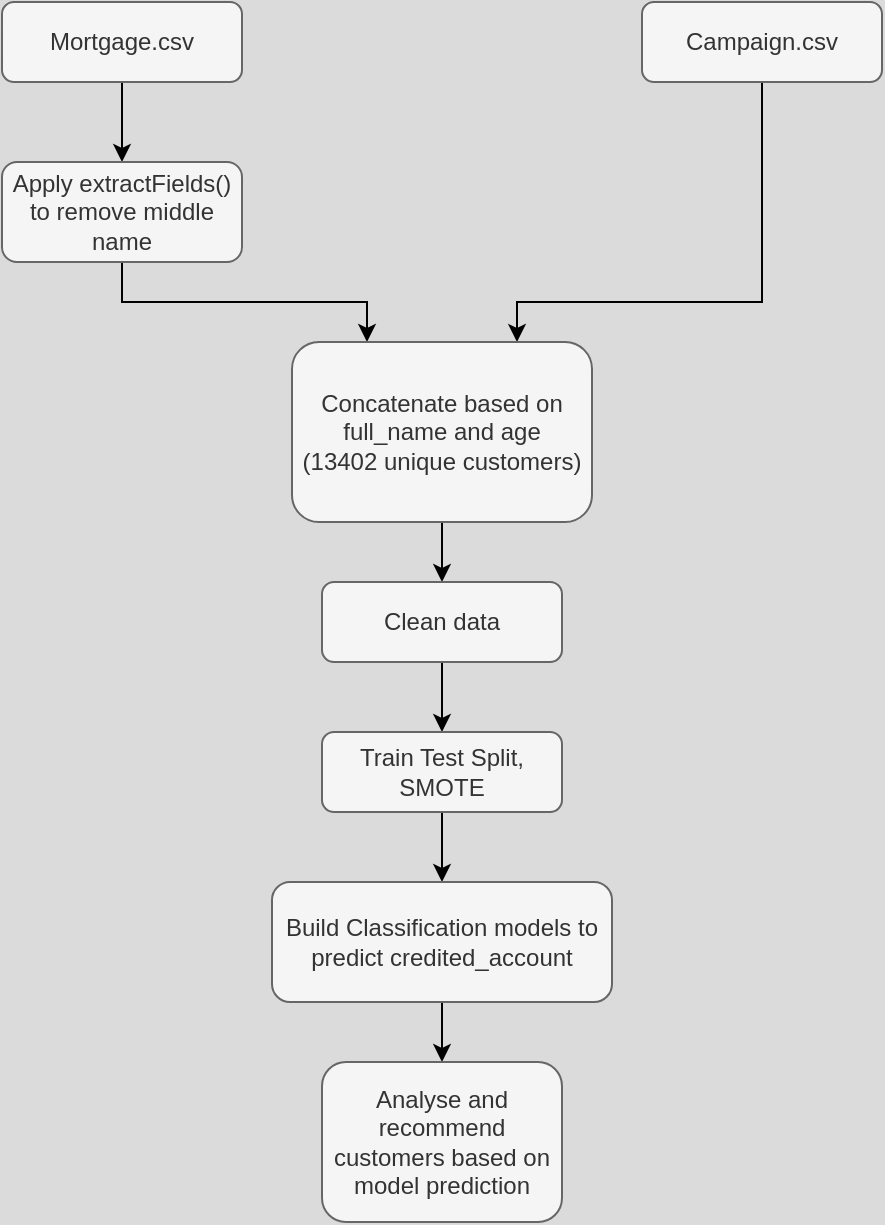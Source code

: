 <mxfile version="17.1.2" type="device"><diagram id="C5RBs43oDa-KdzZeNtuy" name="Page-1"><mxGraphModel dx="901" dy="615" grid="1" gridSize="10" guides="1" tooltips="1" connect="1" arrows="1" fold="1" page="1" pageScale="1" pageWidth="827" pageHeight="1169" background="#DBDBDB" math="0" shadow="0"><root><mxCell id="WIyWlLk6GJQsqaUBKTNV-0"/><mxCell id="WIyWlLk6GJQsqaUBKTNV-1" parent="WIyWlLk6GJQsqaUBKTNV-0"/><mxCell id="_xIDV5zhXGyX8kddqMX6-4" value="" style="edgeStyle=orthogonalEdgeStyle;rounded=0;orthogonalLoop=1;jettySize=auto;html=1;" parent="WIyWlLk6GJQsqaUBKTNV-1" source="WIyWlLk6GJQsqaUBKTNV-3" target="_xIDV5zhXGyX8kddqMX6-0" edge="1"><mxGeometry relative="1" as="geometry"/></mxCell><mxCell id="WIyWlLk6GJQsqaUBKTNV-3" value="Mortgage.csv" style="rounded=1;whiteSpace=wrap;html=1;fontSize=12;glass=0;strokeWidth=1;shadow=0;fillColor=#f5f5f5;fontColor=#333333;strokeColor=#666666;" parent="WIyWlLk6GJQsqaUBKTNV-1" vertex="1"><mxGeometry x="240" y="200" width="120" height="40" as="geometry"/></mxCell><mxCell id="rlzFJeyB5JCHQAApnI1_-1" style="edgeStyle=orthogonalEdgeStyle;rounded=0;orthogonalLoop=1;jettySize=auto;html=1;exitX=0.5;exitY=1;exitDx=0;exitDy=0;entryX=0.25;entryY=0;entryDx=0;entryDy=0;" edge="1" parent="WIyWlLk6GJQsqaUBKTNV-1" source="_xIDV5zhXGyX8kddqMX6-0" target="rlzFJeyB5JCHQAApnI1_-0"><mxGeometry relative="1" as="geometry"><mxPoint x="420" y="380" as="targetPoint"/><Array as="points"><mxPoint x="300" y="350"/><mxPoint x="423" y="350"/></Array></mxGeometry></mxCell><mxCell id="_xIDV5zhXGyX8kddqMX6-0" value="Apply&amp;nbsp;extractFields() to remove middle name" style="rounded=1;whiteSpace=wrap;html=1;fontSize=12;glass=0;strokeWidth=1;shadow=0;fillColor=#f5f5f5;fontColor=#333333;strokeColor=#666666;" parent="WIyWlLk6GJQsqaUBKTNV-1" vertex="1"><mxGeometry x="240" y="280" width="120" height="50" as="geometry"/></mxCell><mxCell id="_xIDV5zhXGyX8kddqMX6-31" value="" style="edgeStyle=orthogonalEdgeStyle;rounded=0;orthogonalLoop=1;jettySize=auto;html=1;exitX=0.5;exitY=1;exitDx=0;exitDy=0;entryX=0.75;entryY=0;entryDx=0;entryDy=0;" parent="WIyWlLk6GJQsqaUBKTNV-1" source="_xIDV5zhXGyX8kddqMX6-32" target="rlzFJeyB5JCHQAApnI1_-0" edge="1"><mxGeometry relative="1" as="geometry"><mxPoint x="480" y="280" as="targetPoint"/><Array as="points"><mxPoint x="620" y="350"/><mxPoint x="497" y="350"/></Array></mxGeometry></mxCell><mxCell id="_xIDV5zhXGyX8kddqMX6-32" value="Campaign.csv" style="rounded=1;whiteSpace=wrap;html=1;fontSize=12;glass=0;strokeWidth=1;shadow=0;fillColor=#f5f5f5;fontColor=#333333;strokeColor=#666666;" parent="WIyWlLk6GJQsqaUBKTNV-1" vertex="1"><mxGeometry x="560" y="200" width="120" height="40" as="geometry"/></mxCell><mxCell id="rlzFJeyB5JCHQAApnI1_-3" value="" style="edgeStyle=orthogonalEdgeStyle;rounded=0;orthogonalLoop=1;jettySize=auto;html=1;" edge="1" parent="WIyWlLk6GJQsqaUBKTNV-1" source="rlzFJeyB5JCHQAApnI1_-0" target="rlzFJeyB5JCHQAApnI1_-2"><mxGeometry relative="1" as="geometry"/></mxCell><mxCell id="rlzFJeyB5JCHQAApnI1_-0" value="Concatenate based on full_name and age&lt;br&gt;(13402 unique customers)" style="rounded=1;whiteSpace=wrap;html=1;fontSize=12;glass=0;strokeWidth=1;shadow=0;fillColor=#f5f5f5;fontColor=#333333;strokeColor=#666666;" vertex="1" parent="WIyWlLk6GJQsqaUBKTNV-1"><mxGeometry x="385" y="370" width="150" height="90" as="geometry"/></mxCell><mxCell id="rlzFJeyB5JCHQAApnI1_-5" value="" style="edgeStyle=orthogonalEdgeStyle;rounded=0;orthogonalLoop=1;jettySize=auto;html=1;" edge="1" parent="WIyWlLk6GJQsqaUBKTNV-1" source="rlzFJeyB5JCHQAApnI1_-2" target="rlzFJeyB5JCHQAApnI1_-4"><mxGeometry relative="1" as="geometry"/></mxCell><mxCell id="rlzFJeyB5JCHQAApnI1_-2" value="Clean data" style="rounded=1;whiteSpace=wrap;html=1;fontSize=12;glass=0;strokeWidth=1;shadow=0;fillColor=#f5f5f5;fontColor=#333333;strokeColor=#666666;" vertex="1" parent="WIyWlLk6GJQsqaUBKTNV-1"><mxGeometry x="400" y="490" width="120" height="40" as="geometry"/></mxCell><mxCell id="rlzFJeyB5JCHQAApnI1_-7" value="" style="edgeStyle=orthogonalEdgeStyle;rounded=0;orthogonalLoop=1;jettySize=auto;html=1;" edge="1" parent="WIyWlLk6GJQsqaUBKTNV-1" source="rlzFJeyB5JCHQAApnI1_-4" target="rlzFJeyB5JCHQAApnI1_-6"><mxGeometry relative="1" as="geometry"/></mxCell><mxCell id="rlzFJeyB5JCHQAApnI1_-4" value="Train Test Split,&lt;br&gt;SMOTE" style="rounded=1;whiteSpace=wrap;html=1;fontSize=12;glass=0;strokeWidth=1;shadow=0;fillColor=#f5f5f5;fontColor=#333333;strokeColor=#666666;" vertex="1" parent="WIyWlLk6GJQsqaUBKTNV-1"><mxGeometry x="400" y="565" width="120" height="40" as="geometry"/></mxCell><mxCell id="rlzFJeyB5JCHQAApnI1_-9" value="" style="edgeStyle=orthogonalEdgeStyle;rounded=0;orthogonalLoop=1;jettySize=auto;html=1;" edge="1" parent="WIyWlLk6GJQsqaUBKTNV-1" source="rlzFJeyB5JCHQAApnI1_-6" target="rlzFJeyB5JCHQAApnI1_-8"><mxGeometry relative="1" as="geometry"/></mxCell><mxCell id="rlzFJeyB5JCHQAApnI1_-6" value="Build Classification models to predict credited_account" style="rounded=1;whiteSpace=wrap;html=1;fontSize=12;glass=0;strokeWidth=1;shadow=0;fillColor=#f5f5f5;fontColor=#333333;strokeColor=#666666;" vertex="1" parent="WIyWlLk6GJQsqaUBKTNV-1"><mxGeometry x="375" y="640" width="170" height="60" as="geometry"/></mxCell><mxCell id="rlzFJeyB5JCHQAApnI1_-8" value="Analyse and recommend customers based on model prediction" style="rounded=1;whiteSpace=wrap;html=1;fontSize=12;glass=0;strokeWidth=1;shadow=0;fillColor=#f5f5f5;fontColor=#333333;strokeColor=#666666;" vertex="1" parent="WIyWlLk6GJQsqaUBKTNV-1"><mxGeometry x="400" y="730" width="120" height="80" as="geometry"/></mxCell></root></mxGraphModel></diagram></mxfile>